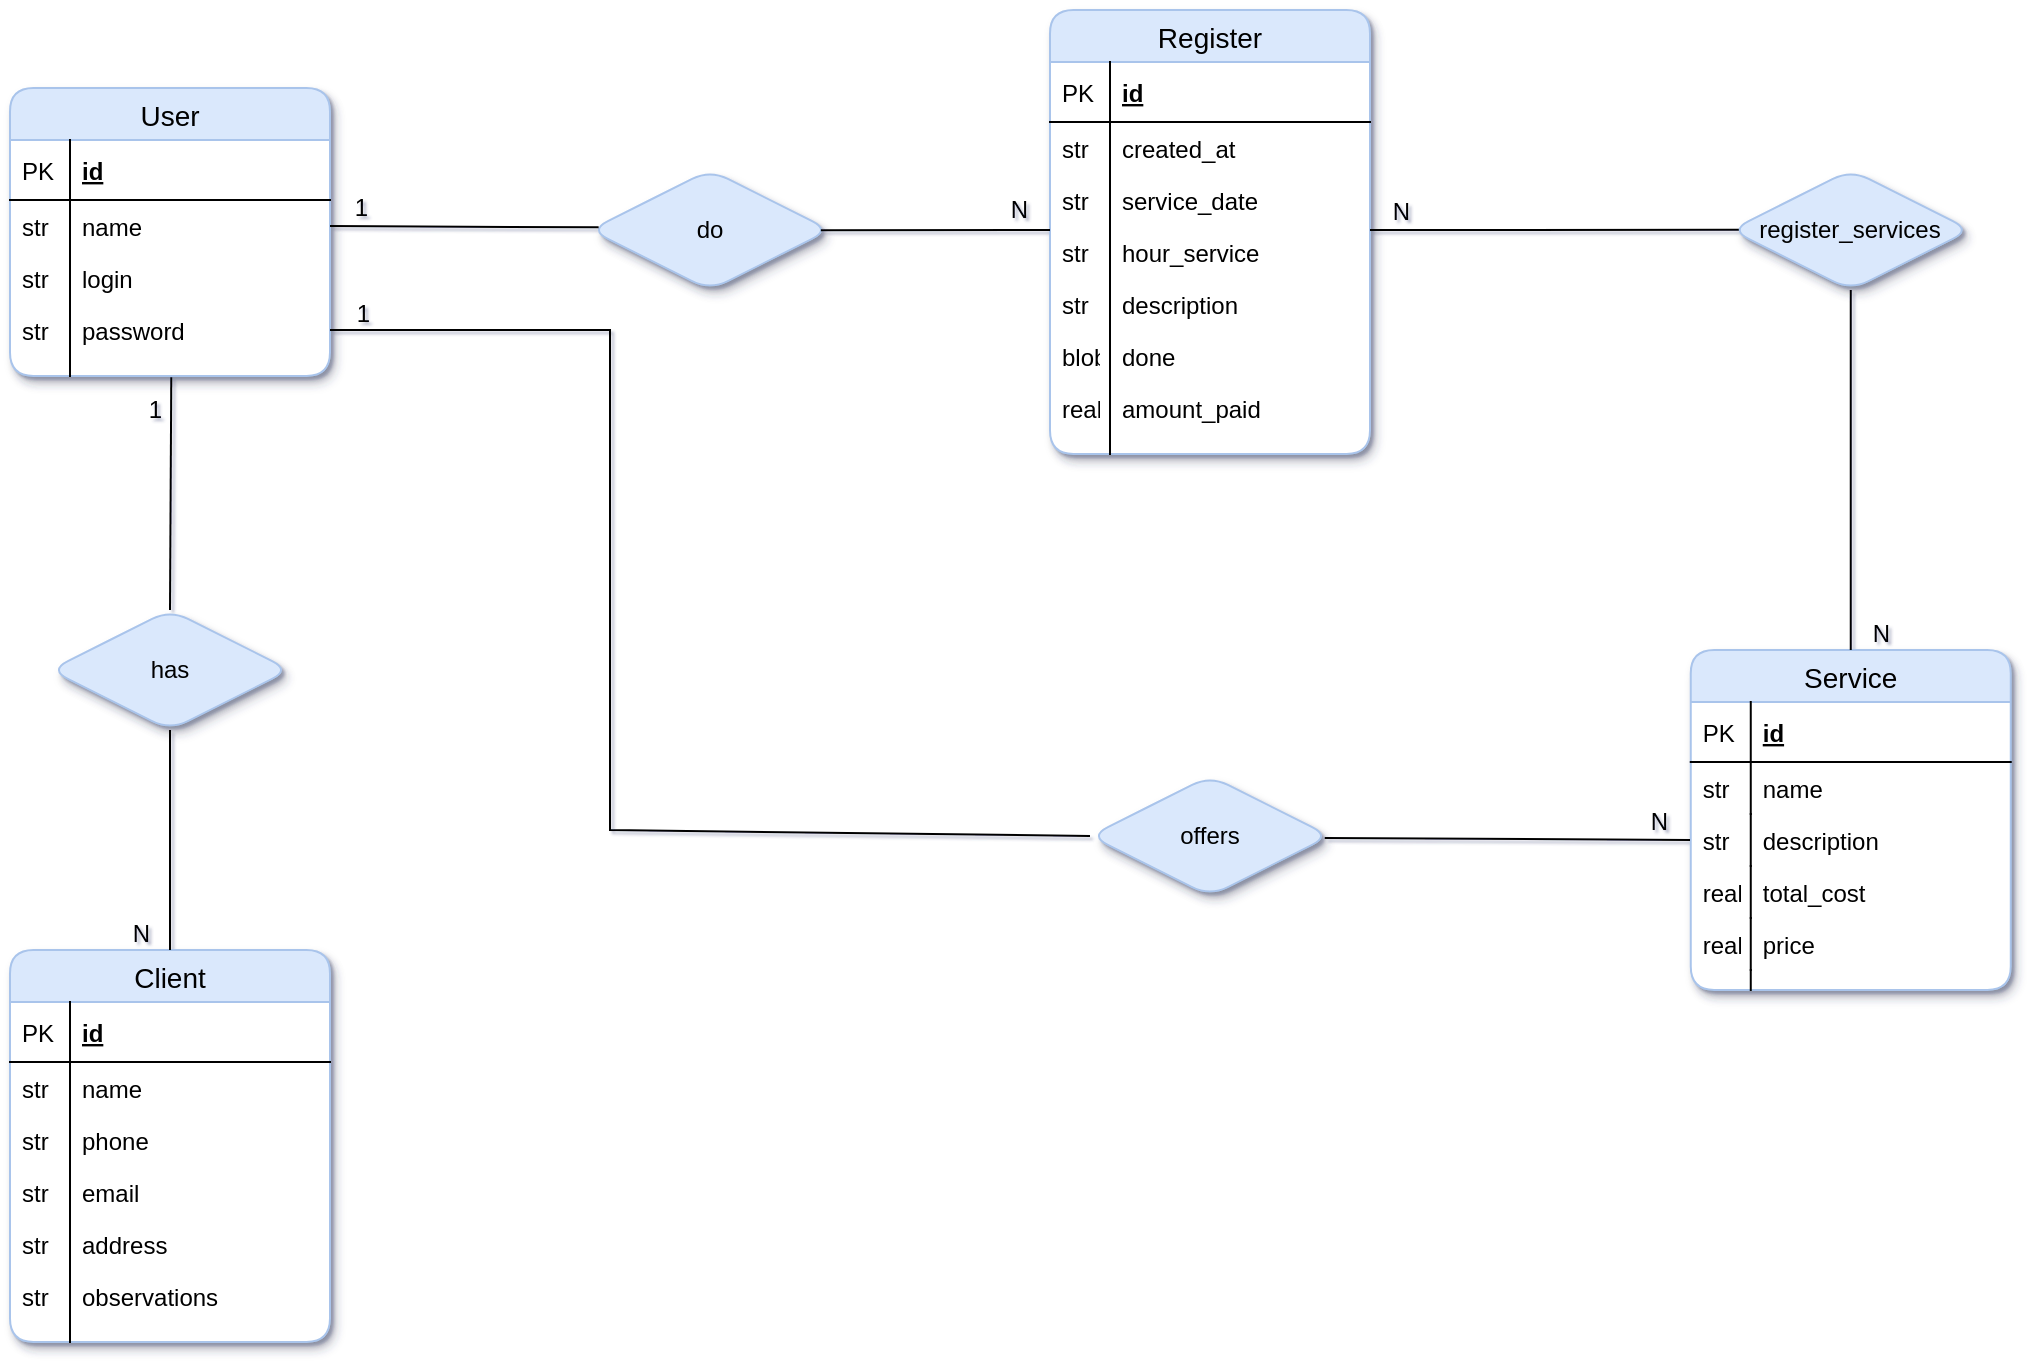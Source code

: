 <mxfile version="12.6.5" type="device" pages="2"><diagram id="pgkcYhD1tztfjx8CLR91" name="model"><mxGraphModel dx="1592" dy="1198" grid="1" gridSize="10" guides="1" tooltips="1" connect="1" arrows="1" fold="1" page="1" pageScale="1" pageWidth="827" pageHeight="1169" math="0" shadow="1"><root><mxCell id="0"/><mxCell id="1" parent="0"/><mxCell id="QDzRD9JeulIj6cVtuL_I-16" value="User" style="swimlane;fontStyle=0;childLayout=stackLayout;horizontal=1;startSize=26;fillColor=#dae8fc;horizontalStack=0;resizeParent=1;resizeParentMax=0;resizeLast=0;collapsible=1;marginBottom=0;swimlaneFillColor=#ffffff;align=center;fontSize=14;strokeColor=#A9C4EB;rounded=1;comic=0;shadow=1;" parent="1" vertex="1"><mxGeometry x="320" y="119" width="160" height="144" as="geometry"/></mxCell><mxCell id="QDzRD9JeulIj6cVtuL_I-17" value="id" style="shape=partialRectangle;top=0;left=0;right=0;bottom=1;align=left;verticalAlign=middle;fillColor=none;spacingLeft=34;spacingRight=4;overflow=hidden;rotatable=0;points=[[0,0.5],[1,0.5]];portConstraint=eastwest;dropTarget=0;fontStyle=5;fontSize=12;" parent="QDzRD9JeulIj6cVtuL_I-16" vertex="1"><mxGeometry y="26" width="160" height="30" as="geometry"/></mxCell><mxCell id="QDzRD9JeulIj6cVtuL_I-18" value="PK" style="shape=partialRectangle;top=0;left=0;bottom=0;fillColor=none;align=left;verticalAlign=middle;spacingLeft=4;spacingRight=4;overflow=hidden;rotatable=0;points=[];portConstraint=eastwest;part=1;fontSize=12;" parent="QDzRD9JeulIj6cVtuL_I-17" vertex="1" connectable="0"><mxGeometry width="30" height="30" as="geometry"/></mxCell><mxCell id="QDzRD9JeulIj6cVtuL_I-19" value="name" style="shape=partialRectangle;top=0;left=0;right=0;bottom=0;align=left;verticalAlign=top;fillColor=none;spacingLeft=34;spacingRight=4;overflow=hidden;rotatable=0;points=[[0,0.5],[1,0.5]];portConstraint=eastwest;dropTarget=0;fontSize=12;" parent="QDzRD9JeulIj6cVtuL_I-16" vertex="1"><mxGeometry y="56" width="160" height="26" as="geometry"/></mxCell><mxCell id="QDzRD9JeulIj6cVtuL_I-20" value="str" style="shape=partialRectangle;top=0;left=0;bottom=0;fillColor=none;align=left;verticalAlign=top;spacingLeft=4;spacingRight=4;overflow=hidden;rotatable=0;points=[];portConstraint=eastwest;part=1;fontSize=12;" parent="QDzRD9JeulIj6cVtuL_I-19" vertex="1" connectable="0"><mxGeometry width="30" height="26" as="geometry"/></mxCell><mxCell id="QDzRD9JeulIj6cVtuL_I-21" value="login" style="shape=partialRectangle;top=0;left=0;right=0;bottom=0;align=left;verticalAlign=top;fillColor=none;spacingLeft=34;spacingRight=4;overflow=hidden;rotatable=0;points=[[0,0.5],[1,0.5]];portConstraint=eastwest;dropTarget=0;fontSize=12;" parent="QDzRD9JeulIj6cVtuL_I-16" vertex="1"><mxGeometry y="82" width="160" height="26" as="geometry"/></mxCell><mxCell id="QDzRD9JeulIj6cVtuL_I-22" value="str" style="shape=partialRectangle;top=0;left=0;bottom=0;fillColor=none;align=left;verticalAlign=top;spacingLeft=4;spacingRight=4;overflow=hidden;rotatable=0;points=[];portConstraint=eastwest;part=1;fontSize=12;" parent="QDzRD9JeulIj6cVtuL_I-21" vertex="1" connectable="0"><mxGeometry width="30" height="26" as="geometry"/></mxCell><mxCell id="QDzRD9JeulIj6cVtuL_I-23" value="password" style="shape=partialRectangle;top=0;left=0;right=0;bottom=0;align=left;verticalAlign=top;fillColor=none;spacingLeft=34;spacingRight=4;overflow=hidden;rotatable=0;points=[[0,0.5],[1,0.5]];portConstraint=eastwest;dropTarget=0;fontSize=12;" parent="QDzRD9JeulIj6cVtuL_I-16" vertex="1"><mxGeometry y="108" width="160" height="26" as="geometry"/></mxCell><mxCell id="QDzRD9JeulIj6cVtuL_I-24" value="str" style="shape=partialRectangle;top=0;left=0;bottom=0;fillColor=none;align=left;verticalAlign=top;spacingLeft=4;spacingRight=4;overflow=hidden;rotatable=0;points=[];portConstraint=eastwest;part=1;fontSize=12;" parent="QDzRD9JeulIj6cVtuL_I-23" vertex="1" connectable="0"><mxGeometry width="30" height="26" as="geometry"/></mxCell><mxCell id="QDzRD9JeulIj6cVtuL_I-25" value="" style="shape=partialRectangle;top=0;left=0;right=0;bottom=0;align=left;verticalAlign=top;fillColor=none;spacingLeft=34;spacingRight=4;overflow=hidden;rotatable=0;points=[[0,0.5],[1,0.5]];portConstraint=eastwest;dropTarget=0;fontSize=12;" parent="QDzRD9JeulIj6cVtuL_I-16" vertex="1"><mxGeometry y="134" width="160" height="10" as="geometry"/></mxCell><mxCell id="QDzRD9JeulIj6cVtuL_I-26" value="" style="shape=partialRectangle;top=0;left=0;bottom=0;fillColor=none;align=left;verticalAlign=top;spacingLeft=4;spacingRight=4;overflow=hidden;rotatable=0;points=[];portConstraint=eastwest;part=1;fontSize=12;" parent="QDzRD9JeulIj6cVtuL_I-25" vertex="1" connectable="0"><mxGeometry width="30" height="10" as="geometry"/></mxCell><mxCell id="QDzRD9JeulIj6cVtuL_I-34" value="Client" style="swimlane;fontStyle=0;childLayout=stackLayout;horizontal=1;startSize=26;fillColor=#dae8fc;horizontalStack=0;resizeParent=1;resizeParentMax=0;resizeLast=0;collapsible=1;marginBottom=0;swimlaneFillColor=#ffffff;align=center;fontSize=14;strokeColor=#A9C4EB;rounded=1;comic=0;shadow=1;" parent="1" vertex="1"><mxGeometry x="320" y="550" width="160" height="196" as="geometry"/></mxCell><mxCell id="QDzRD9JeulIj6cVtuL_I-35" value="id" style="shape=partialRectangle;top=0;left=0;right=0;bottom=1;align=left;verticalAlign=middle;fillColor=none;spacingLeft=34;spacingRight=4;overflow=hidden;rotatable=0;points=[[0,0.5],[1,0.5]];portConstraint=eastwest;dropTarget=0;fontStyle=5;fontSize=12;" parent="QDzRD9JeulIj6cVtuL_I-34" vertex="1"><mxGeometry y="26" width="160" height="30" as="geometry"/></mxCell><mxCell id="QDzRD9JeulIj6cVtuL_I-36" value="PK" style="shape=partialRectangle;top=0;left=0;bottom=0;fillColor=none;align=left;verticalAlign=middle;spacingLeft=4;spacingRight=4;overflow=hidden;rotatable=0;points=[];portConstraint=eastwest;part=1;fontSize=12;" parent="QDzRD9JeulIj6cVtuL_I-35" vertex="1" connectable="0"><mxGeometry width="30" height="30" as="geometry"/></mxCell><mxCell id="QDzRD9JeulIj6cVtuL_I-37" value="name" style="shape=partialRectangle;top=0;left=0;right=0;bottom=0;align=left;verticalAlign=top;fillColor=none;spacingLeft=34;spacingRight=4;overflow=hidden;rotatable=0;points=[[0,0.5],[1,0.5]];portConstraint=eastwest;dropTarget=0;fontSize=12;" parent="QDzRD9JeulIj6cVtuL_I-34" vertex="1"><mxGeometry y="56" width="160" height="26" as="geometry"/></mxCell><mxCell id="QDzRD9JeulIj6cVtuL_I-38" value="str" style="shape=partialRectangle;top=0;left=0;bottom=0;fillColor=none;align=left;verticalAlign=top;spacingLeft=4;spacingRight=4;overflow=hidden;rotatable=0;points=[];portConstraint=eastwest;part=1;fontSize=12;" parent="QDzRD9JeulIj6cVtuL_I-37" vertex="1" connectable="0"><mxGeometry width="30" height="26" as="geometry"/></mxCell><mxCell id="QDzRD9JeulIj6cVtuL_I-39" value="phone" style="shape=partialRectangle;top=0;left=0;right=0;bottom=0;align=left;verticalAlign=top;fillColor=none;spacingLeft=34;spacingRight=4;overflow=hidden;rotatable=0;points=[[0,0.5],[1,0.5]];portConstraint=eastwest;dropTarget=0;fontSize=12;" parent="QDzRD9JeulIj6cVtuL_I-34" vertex="1"><mxGeometry y="82" width="160" height="26" as="geometry"/></mxCell><mxCell id="QDzRD9JeulIj6cVtuL_I-40" value="str" style="shape=partialRectangle;top=0;left=0;bottom=0;fillColor=none;align=left;verticalAlign=top;spacingLeft=4;spacingRight=4;overflow=hidden;rotatable=0;points=[];portConstraint=eastwest;part=1;fontSize=12;" parent="QDzRD9JeulIj6cVtuL_I-39" vertex="1" connectable="0"><mxGeometry width="30" height="26" as="geometry"/></mxCell><mxCell id="QDzRD9JeulIj6cVtuL_I-41" value="email" style="shape=partialRectangle;top=0;left=0;right=0;bottom=0;align=left;verticalAlign=top;fillColor=none;spacingLeft=34;spacingRight=4;overflow=hidden;rotatable=0;points=[[0,0.5],[1,0.5]];portConstraint=eastwest;dropTarget=0;fontSize=12;" parent="QDzRD9JeulIj6cVtuL_I-34" vertex="1"><mxGeometry y="108" width="160" height="26" as="geometry"/></mxCell><mxCell id="QDzRD9JeulIj6cVtuL_I-42" value="str" style="shape=partialRectangle;top=0;left=0;bottom=0;fillColor=none;align=left;verticalAlign=top;spacingLeft=4;spacingRight=4;overflow=hidden;rotatable=0;points=[];portConstraint=eastwest;part=1;fontSize=12;" parent="QDzRD9JeulIj6cVtuL_I-41" vertex="1" connectable="0"><mxGeometry width="30" height="26" as="geometry"/></mxCell><mxCell id="QDzRD9JeulIj6cVtuL_I-45" value="address" style="shape=partialRectangle;top=0;left=0;right=0;bottom=0;align=left;verticalAlign=top;fillColor=none;spacingLeft=34;spacingRight=4;overflow=hidden;rotatable=0;points=[[0,0.5],[1,0.5]];portConstraint=eastwest;dropTarget=0;fontSize=12;" parent="QDzRD9JeulIj6cVtuL_I-34" vertex="1"><mxGeometry y="134" width="160" height="26" as="geometry"/></mxCell><mxCell id="QDzRD9JeulIj6cVtuL_I-46" value="str" style="shape=partialRectangle;top=0;left=0;bottom=0;fillColor=none;align=left;verticalAlign=top;spacingLeft=4;spacingRight=4;overflow=hidden;rotatable=0;points=[];portConstraint=eastwest;part=1;fontSize=12;" parent="QDzRD9JeulIj6cVtuL_I-45" vertex="1" connectable="0"><mxGeometry width="30" height="26" as="geometry"/></mxCell><mxCell id="QDzRD9JeulIj6cVtuL_I-47" value="observations" style="shape=partialRectangle;top=0;left=0;right=0;bottom=0;align=left;verticalAlign=top;fillColor=none;spacingLeft=34;spacingRight=4;overflow=hidden;rotatable=0;points=[[0,0.5],[1,0.5]];portConstraint=eastwest;dropTarget=0;fontSize=12;" parent="QDzRD9JeulIj6cVtuL_I-34" vertex="1"><mxGeometry y="160" width="160" height="26" as="geometry"/></mxCell><mxCell id="QDzRD9JeulIj6cVtuL_I-48" value="str" style="shape=partialRectangle;top=0;left=0;bottom=0;fillColor=none;align=left;verticalAlign=top;spacingLeft=4;spacingRight=4;overflow=hidden;rotatable=0;points=[];portConstraint=eastwest;part=1;fontSize=12;" parent="QDzRD9JeulIj6cVtuL_I-47" vertex="1" connectable="0"><mxGeometry width="30" height="26" as="geometry"/></mxCell><mxCell id="QDzRD9JeulIj6cVtuL_I-43" value="" style="shape=partialRectangle;top=0;left=0;right=0;bottom=0;align=left;verticalAlign=top;fillColor=none;spacingLeft=34;spacingRight=4;overflow=hidden;rotatable=0;points=[[0,0.5],[1,0.5]];portConstraint=eastwest;dropTarget=0;fontSize=12;" parent="QDzRD9JeulIj6cVtuL_I-34" vertex="1"><mxGeometry y="186" width="160" height="10" as="geometry"/></mxCell><mxCell id="QDzRD9JeulIj6cVtuL_I-44" value="" style="shape=partialRectangle;top=0;left=0;bottom=0;fillColor=none;align=left;verticalAlign=top;spacingLeft=4;spacingRight=4;overflow=hidden;rotatable=0;points=[];portConstraint=eastwest;part=1;fontSize=12;" parent="QDzRD9JeulIj6cVtuL_I-43" vertex="1" connectable="0"><mxGeometry width="30" height="10" as="geometry"/></mxCell><mxCell id="QDzRD9JeulIj6cVtuL_I-49" value="Service" style="swimlane;fontStyle=0;childLayout=stackLayout;horizontal=1;startSize=26;fillColor=#dae8fc;horizontalStack=0;resizeParent=1;resizeParentMax=0;resizeLast=0;collapsible=1;marginBottom=0;swimlaneFillColor=#ffffff;align=center;fontSize=14;strokeColor=#A9C4EB;rounded=1;comic=0;shadow=1;" parent="1" vertex="1"><mxGeometry x="1160.38" y="400" width="160" height="170" as="geometry"/></mxCell><mxCell id="QDzRD9JeulIj6cVtuL_I-50" value="id" style="shape=partialRectangle;top=0;left=0;right=0;bottom=1;align=left;verticalAlign=middle;fillColor=none;spacingLeft=34;spacingRight=4;overflow=hidden;rotatable=0;points=[[0,0.5],[1,0.5]];portConstraint=eastwest;dropTarget=0;fontStyle=5;fontSize=12;" parent="QDzRD9JeulIj6cVtuL_I-49" vertex="1"><mxGeometry y="26" width="160" height="30" as="geometry"/></mxCell><mxCell id="QDzRD9JeulIj6cVtuL_I-51" value="PK" style="shape=partialRectangle;top=0;left=0;bottom=0;fillColor=none;align=left;verticalAlign=middle;spacingLeft=4;spacingRight=4;overflow=hidden;rotatable=0;points=[];portConstraint=eastwest;part=1;fontSize=12;" parent="QDzRD9JeulIj6cVtuL_I-50" vertex="1" connectable="0"><mxGeometry width="30" height="30" as="geometry"/></mxCell><mxCell id="QDzRD9JeulIj6cVtuL_I-52" value="name" style="shape=partialRectangle;top=0;left=0;right=0;bottom=0;align=left;verticalAlign=top;fillColor=none;spacingLeft=34;spacingRight=4;overflow=hidden;rotatable=0;points=[[0,0.5],[1,0.5]];portConstraint=eastwest;dropTarget=0;fontSize=12;" parent="QDzRD9JeulIj6cVtuL_I-49" vertex="1"><mxGeometry y="56" width="160" height="26" as="geometry"/></mxCell><mxCell id="QDzRD9JeulIj6cVtuL_I-53" value="str" style="shape=partialRectangle;top=0;left=0;bottom=0;fillColor=none;align=left;verticalAlign=top;spacingLeft=4;spacingRight=4;overflow=hidden;rotatable=0;points=[];portConstraint=eastwest;part=1;fontSize=12;" parent="QDzRD9JeulIj6cVtuL_I-52" vertex="1" connectable="0"><mxGeometry width="30" height="26" as="geometry"/></mxCell><mxCell id="QDzRD9JeulIj6cVtuL_I-54" value="description" style="shape=partialRectangle;top=0;left=0;right=0;bottom=0;align=left;verticalAlign=top;fillColor=none;spacingLeft=34;spacingRight=4;overflow=hidden;rotatable=0;points=[[0,0.5],[1,0.5]];portConstraint=eastwest;dropTarget=0;fontSize=12;" parent="QDzRD9JeulIj6cVtuL_I-49" vertex="1"><mxGeometry y="82" width="160" height="26" as="geometry"/></mxCell><mxCell id="QDzRD9JeulIj6cVtuL_I-55" value="str" style="shape=partialRectangle;top=0;left=0;bottom=0;fillColor=none;align=left;verticalAlign=top;spacingLeft=4;spacingRight=4;overflow=hidden;rotatable=0;points=[];portConstraint=eastwest;part=1;fontSize=12;" parent="QDzRD9JeulIj6cVtuL_I-54" vertex="1" connectable="0"><mxGeometry width="30" height="26" as="geometry"/></mxCell><mxCell id="QDzRD9JeulIj6cVtuL_I-60" value="total_cost" style="shape=partialRectangle;top=0;left=0;right=0;bottom=0;align=left;verticalAlign=top;fillColor=none;spacingLeft=34;spacingRight=4;overflow=hidden;rotatable=0;points=[[0,0.5],[1,0.5]];portConstraint=eastwest;dropTarget=0;fontSize=12;" parent="QDzRD9JeulIj6cVtuL_I-49" vertex="1"><mxGeometry y="108" width="160" height="26" as="geometry"/></mxCell><mxCell id="QDzRD9JeulIj6cVtuL_I-61" value="real" style="shape=partialRectangle;top=0;left=0;bottom=0;fillColor=none;align=left;verticalAlign=top;spacingLeft=4;spacingRight=4;overflow=hidden;rotatable=0;points=[];portConstraint=eastwest;part=1;fontSize=12;" parent="QDzRD9JeulIj6cVtuL_I-60" vertex="1" connectable="0"><mxGeometry width="30" height="26" as="geometry"/></mxCell><mxCell id="QDzRD9JeulIj6cVtuL_I-56" value="price" style="shape=partialRectangle;top=0;left=0;right=0;bottom=0;align=left;verticalAlign=top;fillColor=none;spacingLeft=34;spacingRight=4;overflow=hidden;rotatable=0;points=[[0,0.5],[1,0.5]];portConstraint=eastwest;dropTarget=0;fontSize=12;" parent="QDzRD9JeulIj6cVtuL_I-49" vertex="1"><mxGeometry y="134" width="160" height="26" as="geometry"/></mxCell><mxCell id="QDzRD9JeulIj6cVtuL_I-57" value="real" style="shape=partialRectangle;top=0;left=0;bottom=0;fillColor=none;align=left;verticalAlign=top;spacingLeft=4;spacingRight=4;overflow=hidden;rotatable=0;points=[];portConstraint=eastwest;part=1;fontSize=12;" parent="QDzRD9JeulIj6cVtuL_I-56" vertex="1" connectable="0"><mxGeometry width="30" height="26" as="geometry"/></mxCell><mxCell id="QDzRD9JeulIj6cVtuL_I-58" value="" style="shape=partialRectangle;top=0;left=0;right=0;bottom=0;align=left;verticalAlign=top;fillColor=none;spacingLeft=34;spacingRight=4;overflow=hidden;rotatable=0;points=[[0,0.5],[1,0.5]];portConstraint=eastwest;dropTarget=0;fontSize=12;" parent="QDzRD9JeulIj6cVtuL_I-49" vertex="1"><mxGeometry y="160" width="160" height="10" as="geometry"/></mxCell><mxCell id="QDzRD9JeulIj6cVtuL_I-59" value="" style="shape=partialRectangle;top=0;left=0;bottom=0;fillColor=none;align=left;verticalAlign=top;spacingLeft=4;spacingRight=4;overflow=hidden;rotatable=0;points=[];portConstraint=eastwest;part=1;fontSize=12;" parent="QDzRD9JeulIj6cVtuL_I-58" vertex="1" connectable="0"><mxGeometry width="30" height="10" as="geometry"/></mxCell><mxCell id="QDzRD9JeulIj6cVtuL_I-63" value="Register" style="swimlane;fontStyle=0;childLayout=stackLayout;horizontal=1;startSize=26;fillColor=#dae8fc;horizontalStack=0;resizeParent=1;resizeParentMax=0;resizeLast=0;collapsible=1;marginBottom=0;swimlaneFillColor=#ffffff;align=center;fontSize=14;strokeColor=#A9C4EB;rounded=1;comic=0;shadow=1;" parent="1" vertex="1"><mxGeometry x="840" y="80" width="160" height="222" as="geometry"/></mxCell><mxCell id="QDzRD9JeulIj6cVtuL_I-64" value="id" style="shape=partialRectangle;top=0;left=0;right=0;bottom=1;align=left;verticalAlign=middle;fillColor=none;spacingLeft=34;spacingRight=4;overflow=hidden;rotatable=0;points=[[0,0.5],[1,0.5]];portConstraint=eastwest;dropTarget=0;fontStyle=5;fontSize=12;" parent="QDzRD9JeulIj6cVtuL_I-63" vertex="1"><mxGeometry y="26" width="160" height="30" as="geometry"/></mxCell><mxCell id="QDzRD9JeulIj6cVtuL_I-65" value="PK" style="shape=partialRectangle;top=0;left=0;bottom=0;fillColor=none;align=left;verticalAlign=middle;spacingLeft=4;spacingRight=4;overflow=hidden;rotatable=0;points=[];portConstraint=eastwest;part=1;fontSize=12;" parent="QDzRD9JeulIj6cVtuL_I-64" vertex="1" connectable="0"><mxGeometry width="30" height="30" as="geometry"/></mxCell><mxCell id="QDzRD9JeulIj6cVtuL_I-66" value="created_at" style="shape=partialRectangle;top=0;left=0;right=0;bottom=0;align=left;verticalAlign=top;fillColor=none;spacingLeft=34;spacingRight=4;overflow=hidden;rotatable=0;points=[[0,0.5],[1,0.5]];portConstraint=eastwest;dropTarget=0;fontSize=12;" parent="QDzRD9JeulIj6cVtuL_I-63" vertex="1"><mxGeometry y="56" width="160" height="26" as="geometry"/></mxCell><mxCell id="QDzRD9JeulIj6cVtuL_I-67" value="str" style="shape=partialRectangle;top=0;left=0;bottom=0;fillColor=none;align=left;verticalAlign=top;spacingLeft=4;spacingRight=4;overflow=hidden;rotatable=0;points=[];portConstraint=eastwest;part=1;fontSize=12;" parent="QDzRD9JeulIj6cVtuL_I-66" vertex="1" connectable="0"><mxGeometry width="30" height="26" as="geometry"/></mxCell><mxCell id="QDzRD9JeulIj6cVtuL_I-68" value="service_date" style="shape=partialRectangle;top=0;left=0;right=0;bottom=0;align=left;verticalAlign=top;fillColor=none;spacingLeft=34;spacingRight=4;overflow=hidden;rotatable=0;points=[[0,0.5],[1,0.5]];portConstraint=eastwest;dropTarget=0;fontSize=12;" parent="QDzRD9JeulIj6cVtuL_I-63" vertex="1"><mxGeometry y="82" width="160" height="26" as="geometry"/></mxCell><mxCell id="QDzRD9JeulIj6cVtuL_I-69" value="str" style="shape=partialRectangle;top=0;left=0;bottom=0;fillColor=none;align=left;verticalAlign=top;spacingLeft=4;spacingRight=4;overflow=hidden;rotatable=0;points=[];portConstraint=eastwest;part=1;fontSize=12;" parent="QDzRD9JeulIj6cVtuL_I-68" vertex="1" connectable="0"><mxGeometry width="30" height="26" as="geometry"/></mxCell><mxCell id="QDzRD9JeulIj6cVtuL_I-70" value="hour_service" style="shape=partialRectangle;top=0;left=0;right=0;bottom=0;align=left;verticalAlign=top;fillColor=none;spacingLeft=34;spacingRight=4;overflow=hidden;rotatable=0;points=[[0,0.5],[1,0.5]];portConstraint=eastwest;dropTarget=0;fontSize=12;" parent="QDzRD9JeulIj6cVtuL_I-63" vertex="1"><mxGeometry y="108" width="160" height="26" as="geometry"/></mxCell><mxCell id="QDzRD9JeulIj6cVtuL_I-71" value="str" style="shape=partialRectangle;top=0;left=0;bottom=0;fillColor=none;align=left;verticalAlign=top;spacingLeft=4;spacingRight=4;overflow=hidden;rotatable=0;points=[];portConstraint=eastwest;part=1;fontSize=12;" parent="QDzRD9JeulIj6cVtuL_I-70" vertex="1" connectable="0"><mxGeometry width="30" height="26" as="geometry"/></mxCell><mxCell id="QDzRD9JeulIj6cVtuL_I-72" value="description" style="shape=partialRectangle;top=0;left=0;right=0;bottom=0;align=left;verticalAlign=top;fillColor=none;spacingLeft=34;spacingRight=4;overflow=hidden;rotatable=0;points=[[0,0.5],[1,0.5]];portConstraint=eastwest;dropTarget=0;fontSize=12;" parent="QDzRD9JeulIj6cVtuL_I-63" vertex="1"><mxGeometry y="134" width="160" height="26" as="geometry"/></mxCell><mxCell id="QDzRD9JeulIj6cVtuL_I-73" value="str" style="shape=partialRectangle;top=0;left=0;bottom=0;fillColor=none;align=left;verticalAlign=top;spacingLeft=4;spacingRight=4;overflow=hidden;rotatable=0;points=[];portConstraint=eastwest;part=1;fontSize=12;" parent="QDzRD9JeulIj6cVtuL_I-72" vertex="1" connectable="0"><mxGeometry width="30" height="26" as="geometry"/></mxCell><mxCell id="QDzRD9JeulIj6cVtuL_I-76" value="done" style="shape=partialRectangle;top=0;left=0;right=0;bottom=0;align=left;verticalAlign=top;fillColor=none;spacingLeft=34;spacingRight=4;overflow=hidden;rotatable=0;points=[[0,0.5],[1,0.5]];portConstraint=eastwest;dropTarget=0;fontSize=12;" parent="QDzRD9JeulIj6cVtuL_I-63" vertex="1"><mxGeometry y="160" width="160" height="26" as="geometry"/></mxCell><mxCell id="QDzRD9JeulIj6cVtuL_I-77" value="blob" style="shape=partialRectangle;top=0;left=0;bottom=0;fillColor=none;align=left;verticalAlign=top;spacingLeft=4;spacingRight=4;overflow=hidden;rotatable=0;points=[];portConstraint=eastwest;part=1;fontSize=12;" parent="QDzRD9JeulIj6cVtuL_I-76" vertex="1" connectable="0"><mxGeometry width="30" height="26" as="geometry"/></mxCell><mxCell id="QDzRD9JeulIj6cVtuL_I-78" value="amount_paid" style="shape=partialRectangle;top=0;left=0;right=0;bottom=0;align=left;verticalAlign=top;fillColor=none;spacingLeft=34;spacingRight=4;overflow=hidden;rotatable=0;points=[[0,0.5],[1,0.5]];portConstraint=eastwest;dropTarget=0;fontSize=12;" parent="QDzRD9JeulIj6cVtuL_I-63" vertex="1"><mxGeometry y="186" width="160" height="26" as="geometry"/></mxCell><mxCell id="QDzRD9JeulIj6cVtuL_I-79" value="real" style="shape=partialRectangle;top=0;left=0;bottom=0;fillColor=none;align=left;verticalAlign=top;spacingLeft=4;spacingRight=4;overflow=hidden;rotatable=0;points=[];portConstraint=eastwest;part=1;fontSize=12;" parent="QDzRD9JeulIj6cVtuL_I-78" vertex="1" connectable="0"><mxGeometry width="30" height="26" as="geometry"/></mxCell><mxCell id="QDzRD9JeulIj6cVtuL_I-74" value="" style="shape=partialRectangle;top=0;left=0;right=0;bottom=0;align=left;verticalAlign=top;fillColor=none;spacingLeft=34;spacingRight=4;overflow=hidden;rotatable=0;points=[[0,0.5],[1,0.5]];portConstraint=eastwest;dropTarget=0;fontSize=12;" parent="QDzRD9JeulIj6cVtuL_I-63" vertex="1"><mxGeometry y="212" width="160" height="10" as="geometry"/></mxCell><mxCell id="QDzRD9JeulIj6cVtuL_I-75" value="" style="shape=partialRectangle;top=0;left=0;bottom=0;fillColor=none;align=left;verticalAlign=top;spacingLeft=4;spacingRight=4;overflow=hidden;rotatable=0;points=[];portConstraint=eastwest;part=1;fontSize=12;" parent="QDzRD9JeulIj6cVtuL_I-74" vertex="1" connectable="0"><mxGeometry width="30" height="10" as="geometry"/></mxCell><mxCell id="QDzRD9JeulIj6cVtuL_I-95" value="has" style="shape=rhombus;perimeter=rhombusPerimeter;whiteSpace=wrap;html=1;align=center;fillColor=#dae8fc;strokeColor=#A9C4EB;rounded=1;comic=0;shadow=1;" parent="1" vertex="1"><mxGeometry x="340" y="380" width="120" height="60" as="geometry"/></mxCell><mxCell id="QDzRD9JeulIj6cVtuL_I-99" value="" style="endArrow=none;html=1;rounded=0;exitX=0.5;exitY=1;exitDx=0;exitDy=0;entryX=0.5;entryY=0;entryDx=0;entryDy=0;" parent="1" source="QDzRD9JeulIj6cVtuL_I-95" target="QDzRD9JeulIj6cVtuL_I-34" edge="1"><mxGeometry relative="1" as="geometry"><mxPoint x="320" y="770" as="sourcePoint"/><mxPoint x="480" y="770" as="targetPoint"/></mxGeometry></mxCell><mxCell id="QDzRD9JeulIj6cVtuL_I-100" value="N" style="resizable=0;html=1;align=right;verticalAlign=bottom;" parent="QDzRD9JeulIj6cVtuL_I-99" connectable="0" vertex="1"><mxGeometry x="1" relative="1" as="geometry"><mxPoint x="-10" as="offset"/></mxGeometry></mxCell><mxCell id="QDzRD9JeulIj6cVtuL_I-101" value="" style="endArrow=none;html=1;rounded=0;exitX=0.5;exitY=0;exitDx=0;exitDy=0;entryX=0.504;entryY=1.067;entryDx=0;entryDy=0;entryPerimeter=0;" parent="1" source="QDzRD9JeulIj6cVtuL_I-95" target="QDzRD9JeulIj6cVtuL_I-25" edge="1"><mxGeometry relative="1" as="geometry"><mxPoint x="320" y="770" as="sourcePoint"/><mxPoint x="400" y="265" as="targetPoint"/></mxGeometry></mxCell><mxCell id="QDzRD9JeulIj6cVtuL_I-102" value="1" style="resizable=0;html=1;align=right;verticalAlign=bottom;" parent="QDzRD9JeulIj6cVtuL_I-101" connectable="0" vertex="1"><mxGeometry x="1" relative="1" as="geometry"><mxPoint x="-4.32" y="24.92" as="offset"/></mxGeometry></mxCell><mxCell id="QDzRD9JeulIj6cVtuL_I-104" value="do" style="shape=rhombus;perimeter=rhombusPerimeter;whiteSpace=wrap;html=1;align=center;fillColor=#dae8fc;strokeColor=#A9C4EB;rounded=1;comic=0;shadow=1;" parent="1" vertex="1"><mxGeometry x="610" y="160" width="120" height="60" as="geometry"/></mxCell><mxCell id="QDzRD9JeulIj6cVtuL_I-107" value="" style="endArrow=none;html=1;rounded=0;exitX=0.036;exitY=0.478;exitDx=0;exitDy=0;entryX=1;entryY=0.5;entryDx=0;entryDy=0;exitPerimeter=0;" parent="1" source="QDzRD9JeulIj6cVtuL_I-104" target="QDzRD9JeulIj6cVtuL_I-19" edge="1"><mxGeometry relative="1" as="geometry"><mxPoint x="490" y="310" as="sourcePoint"/><mxPoint x="650" y="310" as="targetPoint"/></mxGeometry></mxCell><mxCell id="QDzRD9JeulIj6cVtuL_I-108" value="1" style="resizable=0;html=1;align=right;verticalAlign=bottom;" parent="QDzRD9JeulIj6cVtuL_I-107" connectable="0" vertex="1"><mxGeometry x="1" relative="1" as="geometry"><mxPoint x="19.98" as="offset"/></mxGeometry></mxCell><mxCell id="QDzRD9JeulIj6cVtuL_I-109" value="" style="endArrow=none;html=1;rounded=0;exitX=0.962;exitY=0.502;exitDx=0;exitDy=0;exitPerimeter=0;" parent="1" source="QDzRD9JeulIj6cVtuL_I-104" edge="1"><mxGeometry relative="1" as="geometry"><mxPoint x="730" y="189.66" as="sourcePoint"/><mxPoint x="840" y="190" as="targetPoint"/></mxGeometry></mxCell><mxCell id="QDzRD9JeulIj6cVtuL_I-110" value="N" style="resizable=0;html=1;align=right;verticalAlign=bottom;" parent="QDzRD9JeulIj6cVtuL_I-109" connectable="0" vertex="1"><mxGeometry x="1" relative="1" as="geometry"><mxPoint x="-10" y="-2" as="offset"/></mxGeometry></mxCell><mxCell id="QDzRD9JeulIj6cVtuL_I-112" value="" style="endArrow=none;html=1;rounded=0;exitX=0.5;exitY=1;exitDx=0;exitDy=0;entryX=0.5;entryY=0;entryDx=0;entryDy=0;" parent="1" source="QDzRD9JeulIj6cVtuL_I-111" target="QDzRD9JeulIj6cVtuL_I-49" edge="1"><mxGeometry relative="1" as="geometry"><mxPoint x="1110" y="320" as="sourcePoint"/><mxPoint x="1270" y="320" as="targetPoint"/></mxGeometry></mxCell><mxCell id="QDzRD9JeulIj6cVtuL_I-113" value="N" style="resizable=0;html=1;align=right;verticalAlign=bottom;" parent="QDzRD9JeulIj6cVtuL_I-112" connectable="0" vertex="1"><mxGeometry x="1" relative="1" as="geometry"><mxPoint x="19.62" y="0.03" as="offset"/></mxGeometry></mxCell><mxCell id="QDzRD9JeulIj6cVtuL_I-114" value="" style="endArrow=none;html=1;rounded=0;exitX=0.039;exitY=0.498;exitDx=0;exitDy=0;exitPerimeter=0;" parent="1" source="QDzRD9JeulIj6cVtuL_I-111" edge="1"><mxGeometry relative="1" as="geometry"><mxPoint x="1030" y="250" as="sourcePoint"/><mxPoint x="1000" y="190" as="targetPoint"/></mxGeometry></mxCell><mxCell id="QDzRD9JeulIj6cVtuL_I-115" value="N" style="resizable=0;html=1;align=right;verticalAlign=bottom;" parent="QDzRD9JeulIj6cVtuL_I-114" connectable="0" vertex="1"><mxGeometry x="1" relative="1" as="geometry"><mxPoint x="20.1" as="offset"/></mxGeometry></mxCell><mxCell id="QDzRD9JeulIj6cVtuL_I-111" value="register_services" style="shape=rhombus;perimeter=rhombusPerimeter;whiteSpace=wrap;html=1;align=center;fillColor=#dae8fc;strokeColor=#A9C4EB;rounded=1;comic=0;shadow=1;" parent="1" vertex="1"><mxGeometry x="1180.38" y="160" width="120" height="60" as="geometry"/></mxCell><mxCell id="HL9D0XadZdEak1N8vE21-1" value="offers" style="shape=rhombus;perimeter=rhombusPerimeter;whiteSpace=wrap;html=1;align=center;fillColor=#dae8fc;strokeColor=#A9C4EB;rounded=1;comic=0;shadow=1;" vertex="1" parent="1"><mxGeometry x="860" y="463" width="120" height="60" as="geometry"/></mxCell><mxCell id="HL9D0XadZdEak1N8vE21-3" value="" style="endArrow=none;html=1;rounded=0;entryX=1;entryY=0.5;entryDx=0;entryDy=0;exitX=0;exitY=0.5;exitDx=0;exitDy=0;" edge="1" parent="1" source="HL9D0XadZdEak1N8vE21-1" target="QDzRD9JeulIj6cVtuL_I-23"><mxGeometry relative="1" as="geometry"><mxPoint x="570" y="440" as="sourcePoint"/><mxPoint x="730" y="440" as="targetPoint"/><Array as="points"><mxPoint x="620" y="490"/><mxPoint x="620" y="240"/></Array></mxGeometry></mxCell><mxCell id="HL9D0XadZdEak1N8vE21-4" value="1" style="resizable=0;html=1;align=right;verticalAlign=bottom;" connectable="0" vertex="1" parent="HL9D0XadZdEak1N8vE21-3"><mxGeometry x="1" relative="1" as="geometry"><mxPoint x="20" as="offset"/></mxGeometry></mxCell><mxCell id="HL9D0XadZdEak1N8vE21-5" value="" style="endArrow=none;html=1;rounded=0;exitX=0.978;exitY=0.517;exitDx=0;exitDy=0;exitPerimeter=0;" edge="1" parent="1" source="HL9D0XadZdEak1N8vE21-1"><mxGeometry relative="1" as="geometry"><mxPoint x="980" y="500" as="sourcePoint"/><mxPoint x="1160" y="495" as="targetPoint"/></mxGeometry></mxCell><mxCell id="HL9D0XadZdEak1N8vE21-6" value="N" style="resizable=0;html=1;align=right;verticalAlign=bottom;" connectable="0" vertex="1" parent="HL9D0XadZdEak1N8vE21-5"><mxGeometry x="1" relative="1" as="geometry"><mxPoint x="-10.02" as="offset"/></mxGeometry></mxCell></root></mxGraphModel></diagram><diagram id="4fhWs1Up1W8A-9MSAV8O" name="screens"><mxGraphModel dx="4039" dy="3829" grid="1" gridSize="10" guides="1" tooltips="1" connect="1" arrows="1" fold="1" page="1" pageScale="1" pageWidth="827" pageHeight="1169" math="0" shadow="0"><root><mxCell id="F6iIVvNxrBkw7GP8M3UF-0"/><mxCell id="F6iIVvNxrBkw7GP8M3UF-1" parent="F6iIVvNxrBkw7GP8M3UF-0"/><mxCell id="Mf_5VmdwfJazBlqD-vGz-13" style="edgeStyle=orthogonalEdgeStyle;rounded=0;orthogonalLoop=1;jettySize=auto;html=1;entryX=0.5;entryY=0;entryDx=0;entryDy=0;" parent="F6iIVvNxrBkw7GP8M3UF-1" source="F6iIVvNxrBkw7GP8M3UF-5" target="Mf_5VmdwfJazBlqD-vGz-12" edge="1"><mxGeometry relative="1" as="geometry"/></mxCell><mxCell id="F6iIVvNxrBkw7GP8M3UF-5" value="" style="rounded=0;whiteSpace=wrap;html=1;shadow=0;glass=0;comic=0;gradientDirection=north;fillColor=#d5e8d4;strokeColor=#82b366;" parent="F6iIVvNxrBkw7GP8M3UF-1" vertex="1"><mxGeometry x="318.9" y="262.5" width="190" height="330" as="geometry"/></mxCell><mxCell id="F6iIVvNxrBkw7GP8M3UF-7" value="" style="strokeWidth=1;html=1;shadow=0;dashed=0;shape=mxgraph.android.action_bar;fillColor=#E6E6E6;strokeColor=#c0c0c0;strokeWidth=2;rounded=0;glass=0;comic=0;labelBackgroundColor=#FFFF33;fontSize=17;" parent="F6iIVvNxrBkw7GP8M3UF-1" vertex="1"><mxGeometry x="320.9" y="262.5" width="185" height="30" as="geometry"/></mxCell><mxCell id="F6iIVvNxrBkw7GP8M3UF-4" value="Main" style="text;align=center;verticalAlign=top;rounded=0;shadow=0;comic=0;glass=0;fillColor=#f5f5f5;strokeColor=#666666;fontColor=#333333;fontStyle=1;labelBackgroundColor=#ffffff;labelBorderColor=none;whiteSpace=wrap;html=1;fontSize=17;" parent="F6iIVvNxrBkw7GP8M3UF-1" vertex="1"><mxGeometry x="318.73" y="552.5" width="190" height="40" as="geometry"/></mxCell><mxCell id="F6iIVvNxrBkw7GP8M3UF-2" value="" style="verticalLabelPosition=bottom;verticalAlign=top;html=1;shadow=0;dashed=0;strokeWidth=1;shape=mxgraph.android.phone2;rounded=1;comic=0;fillColor=#647687;strokeColor=#314354;fontColor=#ffffff;" parent="F6iIVvNxrBkw7GP8M3UF-1" vertex="1"><mxGeometry x="313.4" y="230" width="200" height="390" as="geometry"/></mxCell><mxCell id="F6iIVvNxrBkw7GP8M3UF-12" value="" style="rounded=0;whiteSpace=wrap;html=1;shadow=0;glass=0;comic=0;gradientDirection=north;fillColor=#d5e8d4;strokeColor=#82b366;" parent="F6iIVvNxrBkw7GP8M3UF-1" vertex="1"><mxGeometry x="319.4" y="-277.5" width="190" height="330" as="geometry"/></mxCell><mxCell id="F6iIVvNxrBkw7GP8M3UF-13" value="" style="strokeWidth=1;html=1;shadow=0;dashed=0;shape=mxgraph.android.action_bar;fillColor=#E6E6E6;strokeColor=#c0c0c0;strokeWidth=2;rounded=0;glass=0;comic=0;labelBackgroundColor=#FFFF33;fontSize=17;" parent="F6iIVvNxrBkw7GP8M3UF-1" vertex="1"><mxGeometry x="321.4" y="-277.5" width="185" height="30" as="geometry"/></mxCell><mxCell id="F6iIVvNxrBkw7GP8M3UF-14" value="Login" style="text;align=center;verticalAlign=top;rounded=0;shadow=0;comic=0;glass=0;fillColor=#f5f5f5;strokeColor=#666666;fontColor=#333333;fontStyle=1;labelBackgroundColor=#ffffff;labelBorderColor=none;whiteSpace=wrap;html=1;fontSize=17;" parent="F6iIVvNxrBkw7GP8M3UF-1" vertex="1"><mxGeometry x="319.23" y="12.5" width="190" height="40" as="geometry"/></mxCell><mxCell id="F6iIVvNxrBkw7GP8M3UF-15" value="" style="verticalLabelPosition=bottom;verticalAlign=top;html=1;shadow=0;dashed=0;strokeWidth=1;shape=mxgraph.android.phone2;rounded=1;comic=0;fillColor=#647687;strokeColor=#314354;fontColor=#ffffff;" parent="F6iIVvNxrBkw7GP8M3UF-1" vertex="1"><mxGeometry x="313.9" y="-310" width="200" height="390" as="geometry"/></mxCell><mxCell id="F6iIVvNxrBkw7GP8M3UF-18" value="" style="edgeStyle=segmentEdgeStyle;endArrow=classic;html=1;fontSize=17;exitX=0.495;exitY=-0.002;exitDx=0;exitDy=0;exitPerimeter=0;entryX=0.503;entryY=1.007;entryDx=0;entryDy=0;entryPerimeter=0;" parent="F6iIVvNxrBkw7GP8M3UF-1" source="F6iIVvNxrBkw7GP8M3UF-2" target="F6iIVvNxrBkw7GP8M3UF-15" edge="1"><mxGeometry width="50" height="50" relative="1" as="geometry"><mxPoint x="310" y="690" as="sourcePoint"/><mxPoint x="360" y="640" as="targetPoint"/></mxGeometry></mxCell><mxCell id="F6iIVvNxrBkw7GP8M3UF-19" value="" style="rounded=0;whiteSpace=wrap;html=1;shadow=0;glass=0;comic=0;gradientDirection=north;fillColor=#d5e8d4;strokeColor=#82b366;" parent="F6iIVvNxrBkw7GP8M3UF-1" vertex="1"><mxGeometry x="-154.5" y="-275" width="190" height="330" as="geometry"/></mxCell><mxCell id="F6iIVvNxrBkw7GP8M3UF-20" value="" style="strokeWidth=1;html=1;shadow=0;dashed=0;shape=mxgraph.android.action_bar;fillColor=#E6E6E6;strokeColor=#c0c0c0;strokeWidth=2;rounded=0;glass=0;comic=0;labelBackgroundColor=#FFFF33;fontSize=17;" parent="F6iIVvNxrBkw7GP8M3UF-1" vertex="1"><mxGeometry x="-152.5" y="-275" width="185" height="30" as="geometry"/></mxCell><mxCell id="F6iIVvNxrBkw7GP8M3UF-21" value="Create user" style="text;align=center;verticalAlign=top;rounded=0;shadow=0;comic=0;glass=0;fillColor=#f5f5f5;strokeColor=#666666;fontColor=#333333;fontStyle=1;labelBackgroundColor=#ffffff;labelBorderColor=none;whiteSpace=wrap;html=1;fontSize=17;" parent="F6iIVvNxrBkw7GP8M3UF-1" vertex="1"><mxGeometry x="-154.67" y="15" width="190" height="40" as="geometry"/></mxCell><mxCell id="F6iIVvNxrBkw7GP8M3UF-22" value="" style="verticalLabelPosition=bottom;verticalAlign=top;html=1;shadow=0;dashed=0;strokeWidth=1;shape=mxgraph.android.phone2;rounded=1;comic=0;fillColor=#647687;strokeColor=#314354;fontColor=#ffffff;" parent="F6iIVvNxrBkw7GP8M3UF-1" vertex="1"><mxGeometry x="-160" y="-307.5" width="200" height="390" as="geometry"/></mxCell><mxCell id="F6iIVvNxrBkw7GP8M3UF-23" value="" style="edgeStyle=segmentEdgeStyle;endArrow=classic;html=1;fontSize=17;entryX=1;entryY=0.506;entryDx=0;entryDy=0;entryPerimeter=0;exitX=0;exitY=0.512;exitDx=0;exitDy=0;exitPerimeter=0;" parent="F6iIVvNxrBkw7GP8M3UF-1" source="F6iIVvNxrBkw7GP8M3UF-15" target="F6iIVvNxrBkw7GP8M3UF-22" edge="1"><mxGeometry width="50" height="50" relative="1" as="geometry"><mxPoint x="310" y="-110" as="sourcePoint"/><mxPoint x="110" y="-110" as="targetPoint"/></mxGeometry></mxCell><mxCell id="F6iIVvNxrBkw7GP8M3UF-25" value="" style="rounded=0;whiteSpace=wrap;html=1;shadow=0;glass=0;comic=0;gradientDirection=north;fillColor=#f8cecc;strokeColor=#b85450;" parent="F6iIVvNxrBkw7GP8M3UF-1" vertex="1"><mxGeometry x="805.5" y="-272.5" width="190" height="330" as="geometry"/></mxCell><mxCell id="F6iIVvNxrBkw7GP8M3UF-26" value="" style="strokeWidth=1;html=1;shadow=0;dashed=0;shape=mxgraph.android.action_bar;fillColor=#E6E6E6;strokeColor=#c0c0c0;strokeWidth=2;rounded=0;glass=0;comic=0;labelBackgroundColor=#FFFF33;fontSize=17;" parent="F6iIVvNxrBkw7GP8M3UF-1" vertex="1"><mxGeometry x="807.5" y="-272.5" width="185" height="30" as="geometry"/></mxCell><mxCell id="F6iIVvNxrBkw7GP8M3UF-27" value="User admin" style="text;align=center;verticalAlign=top;rounded=0;shadow=0;comic=0;glass=0;fillColor=#f5f5f5;strokeColor=#666666;fontColor=#333333;fontStyle=1;labelBackgroundColor=#ffffff;labelBorderColor=none;whiteSpace=wrap;html=1;fontSize=17;" parent="F6iIVvNxrBkw7GP8M3UF-1" vertex="1"><mxGeometry x="805.33" y="17.5" width="190" height="40" as="geometry"/></mxCell><mxCell id="F_5whBJXEyaR7o3HBqak-8" style="edgeStyle=orthogonalEdgeStyle;rounded=0;orthogonalLoop=1;jettySize=auto;html=1;entryX=0.537;entryY=0.004;entryDx=0;entryDy=0;entryPerimeter=0;" edge="1" parent="F6iIVvNxrBkw7GP8M3UF-1" source="F6iIVvNxrBkw7GP8M3UF-28" target="F6iIVvNxrBkw7GP8M3UF-22"><mxGeometry relative="1" as="geometry"><Array as="points"><mxPoint x="900" y="-480"/><mxPoint x="-53" y="-480"/></Array></mxGeometry></mxCell><mxCell id="F6iIVvNxrBkw7GP8M3UF-28" value="" style="verticalLabelPosition=bottom;verticalAlign=top;html=1;shadow=0;dashed=0;strokeWidth=1;shape=mxgraph.android.phone2;rounded=1;comic=0;fillColor=#647687;strokeColor=#314354;fontColor=#ffffff;" parent="F6iIVvNxrBkw7GP8M3UF-1" vertex="1"><mxGeometry x="800" y="-305" width="200" height="390" as="geometry"/></mxCell><mxCell id="F6iIVvNxrBkw7GP8M3UF-29" value="" style="edgeStyle=segmentEdgeStyle;endArrow=classic;html=1;fontSize=17;exitX=0.997;exitY=0.508;exitDx=0;exitDy=0;exitPerimeter=0;entryX=-0.014;entryY=0.482;entryDx=0;entryDy=0;entryPerimeter=0;" parent="F6iIVvNxrBkw7GP8M3UF-1" source="F6iIVvNxrBkw7GP8M3UF-15" target="F6iIVvNxrBkw7GP8M3UF-28" edge="1"><mxGeometry width="50" height="50" relative="1" as="geometry"><mxPoint x="640" y="-110" as="sourcePoint"/><mxPoint x="690" y="-160" as="targetPoint"/><Array as="points"><mxPoint x="780" y="-112"/><mxPoint x="780" y="-117"/></Array></mxGeometry></mxCell><mxCell id="Mf_5VmdwfJazBlqD-vGz-0" value="" style="rounded=0;whiteSpace=wrap;html=1;shadow=0;glass=0;comic=0;gradientDirection=north;fillColor=#fff2cc;strokeColor=#d6b656;" parent="F6iIVvNxrBkw7GP8M3UF-1" vertex="1"><mxGeometry x="-195.5" y="797.5" width="190" height="330" as="geometry"/></mxCell><mxCell id="Mf_5VmdwfJazBlqD-vGz-1" value="" style="strokeWidth=1;html=1;shadow=0;dashed=0;shape=mxgraph.android.action_bar;fillColor=#E6E6E6;strokeColor=#c0c0c0;strokeWidth=2;rounded=0;glass=0;comic=0;labelBackgroundColor=#FFFF33;fontSize=17;" parent="F6iIVvNxrBkw7GP8M3UF-1" vertex="1"><mxGeometry x="-193.5" y="797.5" width="185" height="30" as="geometry"/></mxCell><mxCell id="Mf_5VmdwfJazBlqD-vGz-2" value="Home Fragment" style="text;align=center;verticalAlign=top;rounded=0;shadow=0;comic=0;glass=0;fillColor=#f5f5f5;strokeColor=#666666;fontColor=#333333;fontStyle=1;labelBackgroundColor=#ffffff;labelBorderColor=none;whiteSpace=wrap;html=1;fontSize=17;" parent="F6iIVvNxrBkw7GP8M3UF-1" vertex="1"><mxGeometry x="-195.67" y="1087.5" width="190" height="40" as="geometry"/></mxCell><mxCell id="Mf_5VmdwfJazBlqD-vGz-22" style="edgeStyle=orthogonalEdgeStyle;rounded=0;orthogonalLoop=1;jettySize=auto;html=1;entryX=0.501;entryY=0.003;entryDx=0;entryDy=0;entryPerimeter=0;" parent="F6iIVvNxrBkw7GP8M3UF-1" source="Mf_5VmdwfJazBlqD-vGz-3" target="Mf_5VmdwfJazBlqD-vGz-20" edge="1"><mxGeometry relative="1" as="geometry"/></mxCell><mxCell id="Mf_5VmdwfJazBlqD-vGz-3" value="" style="verticalLabelPosition=bottom;verticalAlign=top;html=1;shadow=0;dashed=0;strokeWidth=1;shape=mxgraph.android.phone2;rounded=1;comic=0;fillColor=#647687;strokeColor=#314354;fontColor=#ffffff;" parent="F6iIVvNxrBkw7GP8M3UF-1" vertex="1"><mxGeometry x="-201" y="765" width="200" height="390" as="geometry"/></mxCell><mxCell id="Mf_5VmdwfJazBlqD-vGz-23" style="edgeStyle=orthogonalEdgeStyle;rounded=0;orthogonalLoop=1;jettySize=auto;html=1;entryX=0.981;entryY=0.501;entryDx=0;entryDy=0;entryPerimeter=0;" parent="F6iIVvNxrBkw7GP8M3UF-1" source="Mf_5VmdwfJazBlqD-vGz-4" target="Mf_5VmdwfJazBlqD-vGz-20" edge="1"><mxGeometry relative="1" as="geometry"><Array as="points"><mxPoint x="120" y="1127"/><mxPoint x="120" y="1625"/></Array></mxGeometry></mxCell><mxCell id="Mf_5VmdwfJazBlqD-vGz-4" value="" style="rounded=0;whiteSpace=wrap;html=1;shadow=0;glass=0;comic=0;gradientDirection=north;fillColor=#fff2cc;strokeColor=#d6b656;" parent="F6iIVvNxrBkw7GP8M3UF-1" vertex="1"><mxGeometry x="319.9" y="962.5" width="190" height="330" as="geometry"/></mxCell><mxCell id="Mf_5VmdwfJazBlqD-vGz-5" value="" style="strokeWidth=1;html=1;shadow=0;dashed=0;shape=mxgraph.android.action_bar;fillColor=#E6E6E6;strokeColor=#c0c0c0;strokeWidth=2;rounded=0;glass=0;comic=0;labelBackgroundColor=#FFFF33;fontSize=17;" parent="F6iIVvNxrBkw7GP8M3UF-1" vertex="1"><mxGeometry x="321.9" y="962.5" width="185" height="30" as="geometry"/></mxCell><mxCell id="Mf_5VmdwfJazBlqD-vGz-6" value="Services Fragment" style="text;align=center;verticalAlign=top;rounded=0;shadow=0;comic=0;glass=0;fillColor=#f5f5f5;strokeColor=#666666;fontColor=#333333;fontStyle=1;labelBackgroundColor=#ffffff;labelBorderColor=none;whiteSpace=wrap;html=1;fontSize=17;" parent="F6iIVvNxrBkw7GP8M3UF-1" vertex="1"><mxGeometry x="319.73" y="1252.5" width="190" height="40" as="geometry"/></mxCell><mxCell id="Mf_5VmdwfJazBlqD-vGz-7" value="" style="verticalLabelPosition=bottom;verticalAlign=top;html=1;shadow=0;dashed=0;strokeWidth=1;shape=mxgraph.android.phone2;rounded=1;comic=0;fillColor=#647687;strokeColor=#314354;fontColor=#ffffff;" parent="F6iIVvNxrBkw7GP8M3UF-1" vertex="1"><mxGeometry x="314.4" y="930" width="200" height="390" as="geometry"/></mxCell><mxCell id="Mf_5VmdwfJazBlqD-vGz-8" value="" style="rounded=0;whiteSpace=wrap;html=1;shadow=0;glass=0;comic=0;gradientDirection=north;fillColor=#d5e8d4;strokeColor=#82b366;" parent="F6iIVvNxrBkw7GP8M3UF-1" vertex="1"><mxGeometry x="832.09" y="797.5" width="190" height="330" as="geometry"/></mxCell><mxCell id="Mf_5VmdwfJazBlqD-vGz-9" value="" style="strokeWidth=1;html=1;shadow=0;dashed=0;shape=mxgraph.android.action_bar;fillColor=#E6E6E6;strokeColor=#c0c0c0;strokeWidth=2;rounded=0;glass=0;comic=0;labelBackgroundColor=#FFFF33;fontSize=17;" parent="F6iIVvNxrBkw7GP8M3UF-1" vertex="1"><mxGeometry x="834.09" y="797.5" width="185" height="30" as="geometry"/></mxCell><mxCell id="Mf_5VmdwfJazBlqD-vGz-10" value="Configurations" style="text;align=center;verticalAlign=top;rounded=0;shadow=0;comic=0;glass=0;fillColor=#f5f5f5;strokeColor=#666666;fontColor=#333333;fontStyle=1;labelBackgroundColor=#ffffff;labelBorderColor=none;whiteSpace=wrap;html=1;fontSize=17;" parent="F6iIVvNxrBkw7GP8M3UF-1" vertex="1"><mxGeometry x="831.92" y="1087.5" width="190" height="40" as="geometry"/></mxCell><mxCell id="F_5whBJXEyaR7o3HBqak-36" style="edgeStyle=orthogonalEdgeStyle;rounded=0;orthogonalLoop=1;jettySize=auto;html=1;entryX=0;entryY=0.5;entryDx=0;entryDy=0;" edge="1" parent="F6iIVvNxrBkw7GP8M3UF-1" source="Mf_5VmdwfJazBlqD-vGz-11" target="F_5whBJXEyaR7o3HBqak-25"><mxGeometry relative="1" as="geometry"/></mxCell><mxCell id="Mf_5VmdwfJazBlqD-vGz-11" value="" style="verticalLabelPosition=bottom;verticalAlign=top;html=1;shadow=0;dashed=0;strokeWidth=1;shape=mxgraph.android.phone2;rounded=1;comic=0;fillColor=#647687;strokeColor=#314354;fontColor=#ffffff;" parent="F6iIVvNxrBkw7GP8M3UF-1" vertex="1"><mxGeometry x="826.59" y="765" width="200" height="390" as="geometry"/></mxCell><mxCell id="Mf_5VmdwfJazBlqD-vGz-14" style="edgeStyle=orthogonalEdgeStyle;rounded=0;orthogonalLoop=1;jettySize=auto;html=1;entryX=0.497;entryY=-0.006;entryDx=0;entryDy=0;entryPerimeter=0;" parent="F6iIVvNxrBkw7GP8M3UF-1" source="Mf_5VmdwfJazBlqD-vGz-12" target="Mf_5VmdwfJazBlqD-vGz-3" edge="1"><mxGeometry relative="1" as="geometry"><Array as="points"><mxPoint x="-102" y="735"/></Array></mxGeometry></mxCell><mxCell id="Mf_5VmdwfJazBlqD-vGz-15" style="edgeStyle=orthogonalEdgeStyle;rounded=0;orthogonalLoop=1;jettySize=auto;html=1;entryX=0.497;entryY=0.001;entryDx=0;entryDy=0;entryPerimeter=0;" parent="F6iIVvNxrBkw7GP8M3UF-1" source="Mf_5VmdwfJazBlqD-vGz-12" target="Mf_5VmdwfJazBlqD-vGz-11" edge="1"><mxGeometry relative="1" as="geometry"/></mxCell><mxCell id="Mf_5VmdwfJazBlqD-vGz-16" style="edgeStyle=orthogonalEdgeStyle;rounded=0;orthogonalLoop=1;jettySize=auto;html=1;entryX=0.498;entryY=0.003;entryDx=0;entryDy=0;entryPerimeter=0;" parent="F6iIVvNxrBkw7GP8M3UF-1" source="Mf_5VmdwfJazBlqD-vGz-12" target="Mf_5VmdwfJazBlqD-vGz-7" edge="1"><mxGeometry relative="1" as="geometry"/></mxCell><mxCell id="Mf_5VmdwfJazBlqD-vGz-12" value="" style="rhombus;whiteSpace=wrap;html=1;fillColor=#647687;strokeColor=#314354;fontColor=#ffffff;" parent="F6iIVvNxrBkw7GP8M3UF-1" vertex="1"><mxGeometry x="373.9" y="710" width="80" height="50" as="geometry"/></mxCell><mxCell id="Mf_5VmdwfJazBlqD-vGz-17" value="" style="rounded=0;whiteSpace=wrap;html=1;shadow=0;glass=0;comic=0;gradientDirection=north;" parent="F6iIVvNxrBkw7GP8M3UF-1" vertex="1"><mxGeometry x="-195.5" y="1462.5" width="190" height="330" as="geometry"/></mxCell><mxCell id="Mf_5VmdwfJazBlqD-vGz-18" value="" style="strokeWidth=1;html=1;shadow=0;dashed=0;shape=mxgraph.android.action_bar;fillColor=#E6E6E6;strokeColor=#c0c0c0;strokeWidth=2;rounded=0;glass=0;comic=0;labelBackgroundColor=#FFFF33;fontSize=17;" parent="F6iIVvNxrBkw7GP8M3UF-1" vertex="1"><mxGeometry x="-193.5" y="1462.5" width="185" height="30" as="geometry"/></mxCell><mxCell id="Mf_5VmdwfJazBlqD-vGz-19" value="Create Register" style="text;align=center;verticalAlign=top;rounded=0;shadow=0;comic=0;glass=0;fillColor=#f5f5f5;strokeColor=#666666;fontColor=#333333;fontStyle=1;labelBackgroundColor=#ffffff;labelBorderColor=none;whiteSpace=wrap;html=1;fontSize=17;" parent="F6iIVvNxrBkw7GP8M3UF-1" vertex="1"><mxGeometry x="-195.67" y="1752.5" width="190" height="40" as="geometry"/></mxCell><mxCell id="Mf_5VmdwfJazBlqD-vGz-20" value="" style="verticalLabelPosition=bottom;verticalAlign=top;html=1;shadow=0;dashed=0;strokeWidth=1;shape=mxgraph.android.phone2;rounded=1;comic=0;fillColor=#647687;strokeColor=#314354;fontColor=#ffffff;" parent="F6iIVvNxrBkw7GP8M3UF-1" vertex="1"><mxGeometry x="-201" y="1430" width="200" height="390" as="geometry"/></mxCell><mxCell id="F_5whBJXEyaR7o3HBqak-9" value="" style="rounded=0;whiteSpace=wrap;html=1;shadow=0;glass=0;comic=0;gradientDirection=north;" vertex="1" parent="F6iIVvNxrBkw7GP8M3UF-1"><mxGeometry x="1458.5" y="522.5" width="190" height="330" as="geometry"/></mxCell><mxCell id="F_5whBJXEyaR7o3HBqak-10" value="" style="strokeWidth=1;html=1;shadow=0;dashed=0;shape=mxgraph.android.action_bar;fillColor=#E6E6E6;strokeColor=#c0c0c0;strokeWidth=2;rounded=0;glass=0;comic=0;labelBackgroundColor=#FFFF33;fontSize=17;" vertex="1" parent="F6iIVvNxrBkw7GP8M3UF-1"><mxGeometry x="1460.5" y="522.5" width="185" height="30" as="geometry"/></mxCell><mxCell id="F_5whBJXEyaR7o3HBqak-11" value="List Services" style="text;align=center;verticalAlign=top;rounded=0;shadow=0;comic=0;glass=0;fillColor=#f5f5f5;strokeColor=#666666;fontColor=#333333;fontStyle=1;labelBackgroundColor=#ffffff;labelBorderColor=none;whiteSpace=wrap;html=1;fontSize=17;" vertex="1" parent="F6iIVvNxrBkw7GP8M3UF-1"><mxGeometry x="1458.33" y="812.5" width="190" height="40" as="geometry"/></mxCell><mxCell id="F_5whBJXEyaR7o3HBqak-12" value="" style="verticalLabelPosition=bottom;verticalAlign=top;html=1;shadow=0;dashed=0;strokeWidth=1;shape=mxgraph.android.phone2;rounded=1;comic=0;fillColor=#647687;strokeColor=#314354;fontColor=#ffffff;" vertex="1" parent="F6iIVvNxrBkw7GP8M3UF-1"><mxGeometry x="1453" y="490" width="200" height="390" as="geometry"/></mxCell><mxCell id="F_5whBJXEyaR7o3HBqak-13" value="" style="rounded=0;whiteSpace=wrap;html=1;shadow=0;glass=0;comic=0;gradientDirection=north;fillColor=#d5e8d4;strokeColor=#82b366;" vertex="1" parent="F6iIVvNxrBkw7GP8M3UF-1"><mxGeometry x="1451" y="-37.5" width="190" height="330" as="geometry"/></mxCell><mxCell id="F_5whBJXEyaR7o3HBqak-14" value="" style="strokeWidth=1;html=1;shadow=0;dashed=0;shape=mxgraph.android.action_bar;fillColor=#E6E6E6;strokeColor=#c0c0c0;strokeWidth=2;rounded=0;glass=0;comic=0;labelBackgroundColor=#FFFF33;fontSize=17;" vertex="1" parent="F6iIVvNxrBkw7GP8M3UF-1"><mxGeometry x="1453" y="-37.5" width="185" height="30" as="geometry"/></mxCell><mxCell id="F_5whBJXEyaR7o3HBqak-15" value="List clients" style="text;align=center;verticalAlign=top;rounded=0;shadow=0;comic=0;glass=0;fillColor=#f5f5f5;strokeColor=#666666;fontColor=#333333;fontStyle=1;labelBackgroundColor=#ffffff;labelBorderColor=none;whiteSpace=wrap;html=1;fontSize=17;" vertex="1" parent="F6iIVvNxrBkw7GP8M3UF-1"><mxGeometry x="1450.83" y="252.5" width="190" height="40" as="geometry"/></mxCell><mxCell id="F_5whBJXEyaR7o3HBqak-42" style="edgeStyle=orthogonalEdgeStyle;rounded=0;orthogonalLoop=1;jettySize=auto;html=1;entryX=0;entryY=0.5;entryDx=0;entryDy=0;entryPerimeter=0;fontSize=16;" edge="1" parent="F6iIVvNxrBkw7GP8M3UF-1" source="F_5whBJXEyaR7o3HBqak-16" target="F_5whBJXEyaR7o3HBqak-40"><mxGeometry relative="1" as="geometry"/></mxCell><mxCell id="F_5whBJXEyaR7o3HBqak-16" value="" style="verticalLabelPosition=bottom;verticalAlign=top;html=1;shadow=0;dashed=0;strokeWidth=1;shape=mxgraph.android.phone2;rounded=1;comic=0;fillColor=#647687;strokeColor=#314354;fontColor=#ffffff;" vertex="1" parent="F6iIVvNxrBkw7GP8M3UF-1"><mxGeometry x="1445.5" y="-70" width="200" height="390" as="geometry"/></mxCell><mxCell id="F_5whBJXEyaR7o3HBqak-17" value="" style="rounded=0;whiteSpace=wrap;html=1;shadow=0;glass=0;comic=0;gradientDirection=north;" vertex="1" parent="F6iIVvNxrBkw7GP8M3UF-1"><mxGeometry x="1458.5" y="1072.5" width="190" height="330" as="geometry"/></mxCell><mxCell id="F_5whBJXEyaR7o3HBqak-18" value="" style="strokeWidth=1;html=1;shadow=0;dashed=0;shape=mxgraph.android.action_bar;fillColor=#E6E6E6;strokeColor=#c0c0c0;strokeWidth=2;rounded=0;glass=0;comic=0;labelBackgroundColor=#FFFF33;fontSize=17;" vertex="1" parent="F6iIVvNxrBkw7GP8M3UF-1"><mxGeometry x="1460.5" y="1072.5" width="185" height="30" as="geometry"/></mxCell><mxCell id="F_5whBJXEyaR7o3HBqak-19" value="List Registers" style="text;align=center;verticalAlign=top;rounded=0;shadow=0;comic=0;glass=0;fillColor=#f5f5f5;strokeColor=#666666;fontColor=#333333;fontStyle=1;labelBackgroundColor=#ffffff;labelBorderColor=none;whiteSpace=wrap;html=1;fontSize=17;" vertex="1" parent="F6iIVvNxrBkw7GP8M3UF-1"><mxGeometry x="1458.33" y="1362.5" width="190" height="40" as="geometry"/></mxCell><mxCell id="F_5whBJXEyaR7o3HBqak-20" value="" style="verticalLabelPosition=bottom;verticalAlign=top;html=1;shadow=0;dashed=0;strokeWidth=1;shape=mxgraph.android.phone2;rounded=1;comic=0;fillColor=#647687;strokeColor=#314354;fontColor=#ffffff;" vertex="1" parent="F6iIVvNxrBkw7GP8M3UF-1"><mxGeometry x="1453" y="1040" width="200" height="390" as="geometry"/></mxCell><mxCell id="F_5whBJXEyaR7o3HBqak-21" value="" style="rounded=0;whiteSpace=wrap;html=1;shadow=0;glass=0;comic=0;gradientDirection=north;fillColor=#f8cecc;strokeColor=#b85450;" vertex="1" parent="F6iIVvNxrBkw7GP8M3UF-1"><mxGeometry x="1458.79" y="1632.5" width="190" height="330" as="geometry"/></mxCell><mxCell id="F_5whBJXEyaR7o3HBqak-22" value="" style="strokeWidth=1;html=1;shadow=0;dashed=0;shape=mxgraph.android.action_bar;fillColor=#E6E6E6;strokeColor=#c0c0c0;strokeWidth=2;rounded=0;glass=0;comic=0;labelBackgroundColor=#FFFF33;fontSize=17;" vertex="1" parent="F6iIVvNxrBkw7GP8M3UF-1"><mxGeometry x="1460.79" y="1632.5" width="185" height="30" as="geometry"/></mxCell><mxCell id="F_5whBJXEyaR7o3HBqak-23" value="Main" style="text;align=center;verticalAlign=top;rounded=0;shadow=0;comic=0;glass=0;fillColor=#f5f5f5;strokeColor=#666666;fontColor=#333333;fontStyle=1;labelBackgroundColor=#ffffff;labelBorderColor=none;whiteSpace=wrap;html=1;fontSize=17;" vertex="1" parent="F6iIVvNxrBkw7GP8M3UF-1"><mxGeometry x="1458.62" y="1922.5" width="190" height="40" as="geometry"/></mxCell><mxCell id="F_5whBJXEyaR7o3HBqak-24" value="" style="verticalLabelPosition=bottom;verticalAlign=top;html=1;shadow=0;dashed=0;strokeWidth=1;shape=mxgraph.android.phone2;rounded=1;comic=0;fillColor=#647687;strokeColor=#314354;fontColor=#ffffff;" vertex="1" parent="F6iIVvNxrBkw7GP8M3UF-1"><mxGeometry x="1453.29" y="1600" width="200" height="390" as="geometry"/></mxCell><mxCell id="F_5whBJXEyaR7o3HBqak-26" style="edgeStyle=orthogonalEdgeStyle;rounded=0;orthogonalLoop=1;jettySize=auto;html=1;entryX=0;entryY=0.5;entryDx=0;entryDy=0;" edge="1" parent="F6iIVvNxrBkw7GP8M3UF-1" source="F_5whBJXEyaR7o3HBqak-25" target="F_5whBJXEyaR7o3HBqak-13"><mxGeometry relative="1" as="geometry"><Array as="points"><mxPoint x="1239" y="127"/></Array></mxGeometry></mxCell><mxCell id="F_5whBJXEyaR7o3HBqak-29" style="edgeStyle=orthogonalEdgeStyle;rounded=0;orthogonalLoop=1;jettySize=auto;html=1;entryX=0;entryY=0.556;entryDx=0;entryDy=0;entryPerimeter=0;exitX=1;exitY=0;exitDx=0;exitDy=0;" edge="1" parent="F6iIVvNxrBkw7GP8M3UF-1" source="F_5whBJXEyaR7o3HBqak-25" target="F_5whBJXEyaR7o3HBqak-12"><mxGeometry relative="1" as="geometry"><Array as="points"><mxPoint x="1370" y="947"/><mxPoint x="1370" y="707"/></Array></mxGeometry></mxCell><mxCell id="F_5whBJXEyaR7o3HBqak-30" style="edgeStyle=orthogonalEdgeStyle;rounded=0;orthogonalLoop=1;jettySize=auto;html=1;exitX=1;exitY=1;exitDx=0;exitDy=0;entryX=0;entryY=0.513;entryDx=0;entryDy=0;entryPerimeter=0;" edge="1" parent="F6iIVvNxrBkw7GP8M3UF-1" source="F_5whBJXEyaR7o3HBqak-25" target="F_5whBJXEyaR7o3HBqak-20"><mxGeometry relative="1" as="geometry"/></mxCell><mxCell id="F_5whBJXEyaR7o3HBqak-31" style="edgeStyle=orthogonalEdgeStyle;rounded=0;orthogonalLoop=1;jettySize=auto;html=1;" edge="1" parent="F6iIVvNxrBkw7GP8M3UF-1" source="F_5whBJXEyaR7o3HBqak-25"><mxGeometry relative="1" as="geometry"><mxPoint x="1450" y="1798" as="targetPoint"/><Array as="points"><mxPoint x="1239" y="1798"/></Array></mxGeometry></mxCell><mxCell id="F_5whBJXEyaR7o3HBqak-25" value="" style="rhombus;whiteSpace=wrap;html=1;fillColor=#647687;strokeColor=#314354;fontColor=#ffffff;" vertex="1" parent="F6iIVvNxrBkw7GP8M3UF-1"><mxGeometry x="1199" y="935" width="80" height="50" as="geometry"/></mxCell><mxCell id="F_5whBJXEyaR7o3HBqak-32" value="planned" style="rounded=0;whiteSpace=wrap;html=1;fontStyle=0;fontSize=16;" vertex="1" parent="F6iIVvNxrBkw7GP8M3UF-1"><mxGeometry x="-690" y="-310" width="200" height="80" as="geometry"/></mxCell><mxCell id="F_5whBJXEyaR7o3HBqak-33" value="under development" style="rounded=0;whiteSpace=wrap;html=1;fillColor=#fff2cc;strokeColor=#d6b656;fontStyle=0;fontSize=16;" vertex="1" parent="F6iIVvNxrBkw7GP8M3UF-1"><mxGeometry x="-690" y="-190" width="200" height="80" as="geometry"/></mxCell><mxCell id="F_5whBJXEyaR7o3HBqak-34" value="developed" style="rounded=0;whiteSpace=wrap;html=1;fillColor=#d5e8d4;strokeColor=#82b366;fontStyle=0;fontSize=16;" vertex="1" parent="F6iIVvNxrBkw7GP8M3UF-1"><mxGeometry x="-690" y="-70" width="200" height="80" as="geometry"/></mxCell><mxCell id="F_5whBJXEyaR7o3HBqak-35" value="idealized" style="rounded=0;whiteSpace=wrap;html=1;fillColor=#f8cecc;strokeColor=#b85450;fontStyle=0;fontSize=16;" vertex="1" parent="F6iIVvNxrBkw7GP8M3UF-1"><mxGeometry x="-690" y="50" width="200" height="80" as="geometry"/></mxCell><mxCell id="F_5whBJXEyaR7o3HBqak-37" value="" style="rounded=0;whiteSpace=wrap;html=1;shadow=0;glass=0;comic=0;gradientDirection=north;fillColor=#d5e8d4;strokeColor=#82b366;" vertex="1" parent="F6iIVvNxrBkw7GP8M3UF-1"><mxGeometry x="1955.5" y="-37.5" width="190" height="330" as="geometry"/></mxCell><mxCell id="F_5whBJXEyaR7o3HBqak-38" value="" style="strokeWidth=1;html=1;shadow=0;dashed=0;shape=mxgraph.android.action_bar;fillColor=#E6E6E6;strokeColor=#c0c0c0;strokeWidth=2;rounded=0;glass=0;comic=0;labelBackgroundColor=#FFFF33;fontSize=17;" vertex="1" parent="F6iIVvNxrBkw7GP8M3UF-1"><mxGeometry x="1957.5" y="-37.5" width="185" height="30" as="geometry"/></mxCell><mxCell id="F_5whBJXEyaR7o3HBqak-39" value="Create / update Client" style="text;align=center;verticalAlign=top;rounded=0;shadow=0;comic=0;glass=0;fillColor=#f5f5f5;strokeColor=#666666;fontColor=#333333;fontStyle=1;labelBackgroundColor=#ffffff;labelBorderColor=none;whiteSpace=wrap;html=1;fontSize=17;" vertex="1" parent="F6iIVvNxrBkw7GP8M3UF-1"><mxGeometry x="1955.33" y="252.5" width="190" height="40" as="geometry"/></mxCell><mxCell id="F_5whBJXEyaR7o3HBqak-40" value="" style="verticalLabelPosition=bottom;verticalAlign=top;html=1;shadow=0;dashed=0;strokeWidth=1;shape=mxgraph.android.phone2;rounded=1;comic=0;fillColor=#647687;strokeColor=#314354;fontColor=#ffffff;" vertex="1" parent="F6iIVvNxrBkw7GP8M3UF-1"><mxGeometry x="1950" y="-70" width="200" height="390" as="geometry"/></mxCell></root></mxGraphModel></diagram></mxfile>